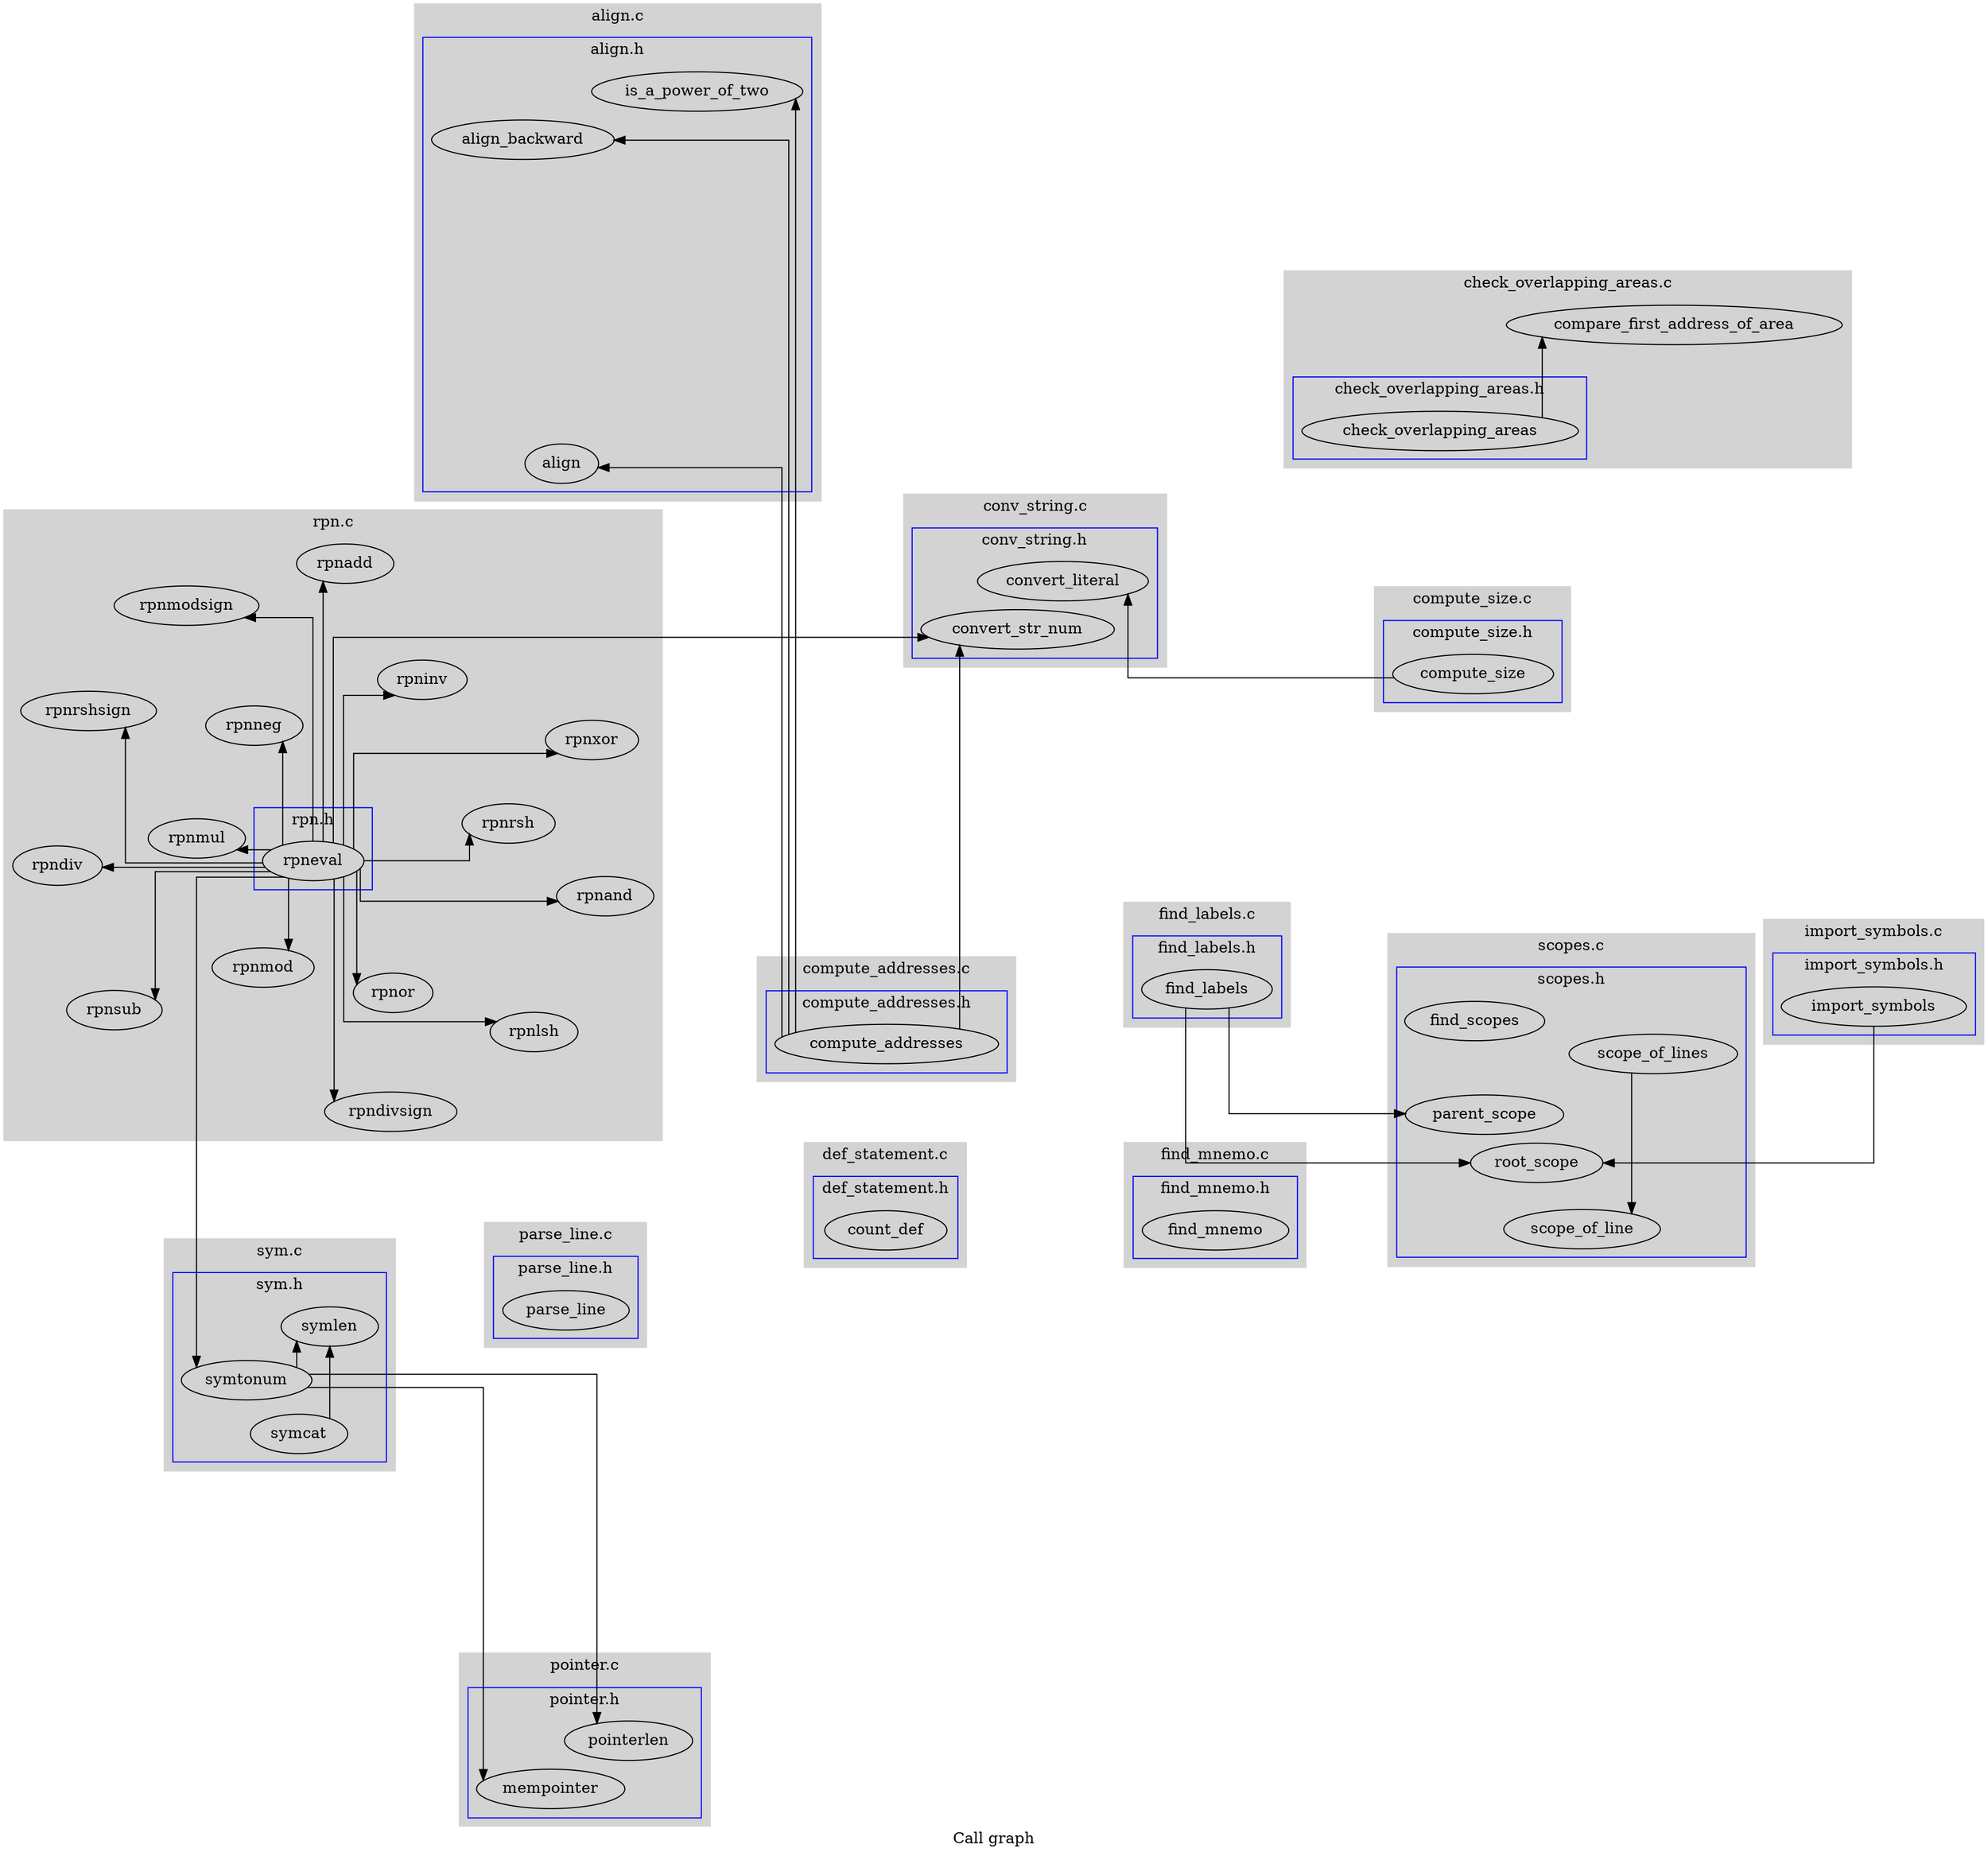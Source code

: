digraph G {
    graph [layout=fdp rankdir=LR];
    label = "Call graph";
    //mode="sgd";
    overlap=false;
    splines=ortho;

    symtonum -> { pointerlen mempointer }
    rpneval -> { symtonum convert_str_num };
    import_symbols -> { root_scope };
    find_labels -> { root_scope parent_scope };
    compute_size -> { convert_literal };
    compute_addresses -> { convert_str_num align_backward align is_a_power_of_two };
    check_overlapping_areas -> compare_first_address_of_area ;

    //subgraph cluster_whole_assembler {
        subgraph cluster_align_c {
            style=filled;
            color=lightgrey;
            label = "align.c";
            subgraph cluster_align_h {
                style = "";
                color=blue ;
                label = "align.h";
                align             [href="../src/align.c"];
                align_backward    [href="../src/align.c"];
                is_a_power_of_two [href="../src/align.c"];
            }
        }

        subgraph cluster_check_overlapping_areas {
            style=filled;
            color=lightgrey;
            label = "check_overlapping_areas.c";
            compare_first_address_of_area [href="../src/check_overlapping_areas.c"];
            subgraph cluster_check_overlapping_areas_h {
                style = "";
                color=blue ;
                label = "check_overlapping_areas.h";
                check_overlapping_areas [href="../src/check_overlapping_areas.c"];
            }
        }

        subgraph cluster_compute_addresses_c {
            style=filled;
            color=lightgrey;
            label = "compute_addresses.c";
            subgraph cluster_compute_addresses_h {
                style = "";
                color=blue ;
                label = "compute_addresses.h";
                compute_addresses [href="../src/compute_addresses.c"];
            }
        }

        subgraph cluster_compute_size_c {
            style=filled;
            color=lightgrey;
            label = "compute_size.c";
            subgraph cluster_compute_size_h {
                style = "";
                color=blue ;
                label = "compute_size.h";
                compute_size [href="../src/compute_size.c"];
            }
        }

        subgraph cluster_conv_string_c {
            style=filled;
            color=lightgrey;
            label = "conv_string.c";
            subgraph cluster_conv_string_h {
                style = "";
                color=blue ;
                label = "conv_string.h";
                convert_literal [href="../src/conv_string.c"];
                convert_str_num [href="../src/conv_string.c"];
            }
        }

        subgraph cluster_def_statement_c {
            style=filled;
            color=lightgrey;
            label = "def_statement.c";
            subgraph cluster_def_statement_h {
                style = "";
                color=blue ;
                label = "def_statement.h";
                count_def [href="../src/def_statement.c"];
            }
        }

        subgraph cluster_find_mnemo_c {
            style=filled;
            color=lightgrey;
            label = "find_mnemo.c";
            subgraph cluster_find_mnemo_h {
                style = "";
                color=blue ;
                label = "find_mnemo.h";
                find_mnemo [href="../src/find_mnemo.c"];
            }
        }

        subgraph cluster_find_labels_c {
            style=filled;
            color=lightgrey;
            label = "find_labels.c";
            subgraph cluster_find_labels_h {
                style = "";
                color=blue ;
                label = "find_labels.h";
                find_labels [href="../src/find_labels.c"];
            }
        }

        subgraph cluster_import_symbols_c {
            style=filled;
            color=lightgrey;
            label = "import_symbols.c";
            subgraph cluster_import_symbols_h {
                style = "";
                color=blue ;
                label = "import_symbols.h";
                import_symbols [href="../src/import_symbols.c"];
            }
        }

        subgraph cluster_parse_line_c {
            style=filled;
            color=lightgrey;
            label = "parse_line.c";
            subgraph cluster_parse_line_h {
                style = "";
                color=blue ;
                label = "parse_line.h";
                parse_line [href="../src/parse_line.c"];
            }
        }

        subgraph cluster_pointer_c {
            style=filled;
            color=lightgrey;
            label = "pointer.c";
            subgraph cluster_pointer_h {
                style = "";
                color=blue ;
                label = "pointer.h";
                mempointer [href="../src/pointer.c"];
                pointerlen [href="../src/pointer.c"];
            }
        }

        subgraph cluster_rpn_c {
            style=filled;
            color=lightgrey;
            label = "rpn.c";
            rpneval -> { rpnadd rpnsub rpnmul rpndiv rpnlsh rpnrsh rpnmod
                rpnand rpnor rpnxor rpninv rpnneg rpndivsign rpnrshsign
                    rpnmodsign };
            subgraph cluster_rpn_h {
                style = "";
                color=blue ;
                label = "rpn.h";
                rpneval [href="../src/rpn.c"];
            }
        }

        subgraph cluster_scopes_c {
            style=filled;
            color=lightgrey;
            label = "scopes.c";
            scope_of_lines -> scope_of_line;
            subgraph cluster_scopes_h {
                style = "";
                color=blue ;
                label = "scopes.h";
                find_scopes    [href="../src/scopes.c"];
                parent_scope   [href="../src/scopes.c"];
                root_scope     [href="../src/scopes.c"];
                scope_of_line  [href="../src/scopes.c"];
                scope_of_lines [href="../src/scopes.c"];
            }
        }

        subgraph cluster_sym_c {
            style=filled;
            color=lightgrey;
            label = "sym.c";
            symcat -> symlen;
            symtonum -> symlen;
            subgraph cluster_sym_h {
                style = "";
                color=blue ;
                label = "sym.h";
                symcat   [href="../src/sym.c"];
                symlen   [href="../src/sym.c"];
                symtonum [href="../src/sym.c"];
            }
        }

    //}
}
